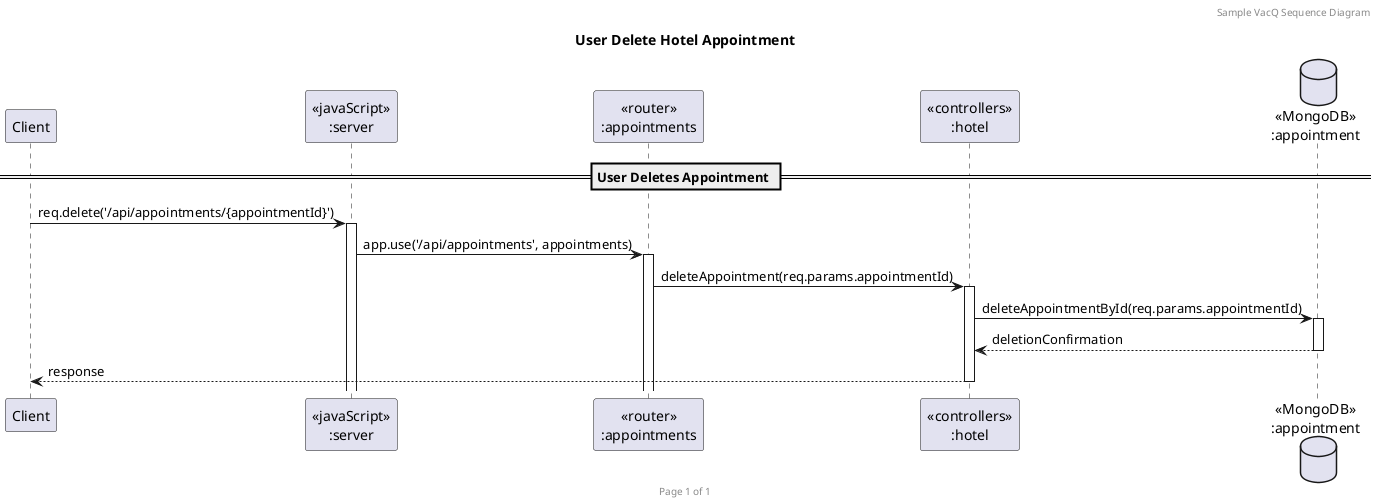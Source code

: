 @startuml User Delete Hotel Appointment

header Sample VacQ Sequence Diagram
footer Page %page% of %lastpage%
title "User Delete Hotel Appointment"

participant "Client" as client
participant "<<javaScript>>\n:server" as server
participant "<<router>>\n:appointments" as routerAppointments
participant "<<controllers>>\n:hotel" as controllersHotel
database "<<MongoDB>>\n:appointment" as AppointmentDatabase

== User Deletes Appointment ==
client -> server ++: req.delete('/api/appointments/{appointmentId}')
server -> routerAppointments ++: app.use('/api/appointments', appointments)
routerAppointments -> controllersHotel ++: deleteAppointment(req.params.appointmentId)
controllersHotel -> AppointmentDatabase ++: deleteAppointmentById(req.params.appointmentId)
AppointmentDatabase --> controllersHotel --: deletionConfirmation
controllersHotel --> client --: response

@enduml

